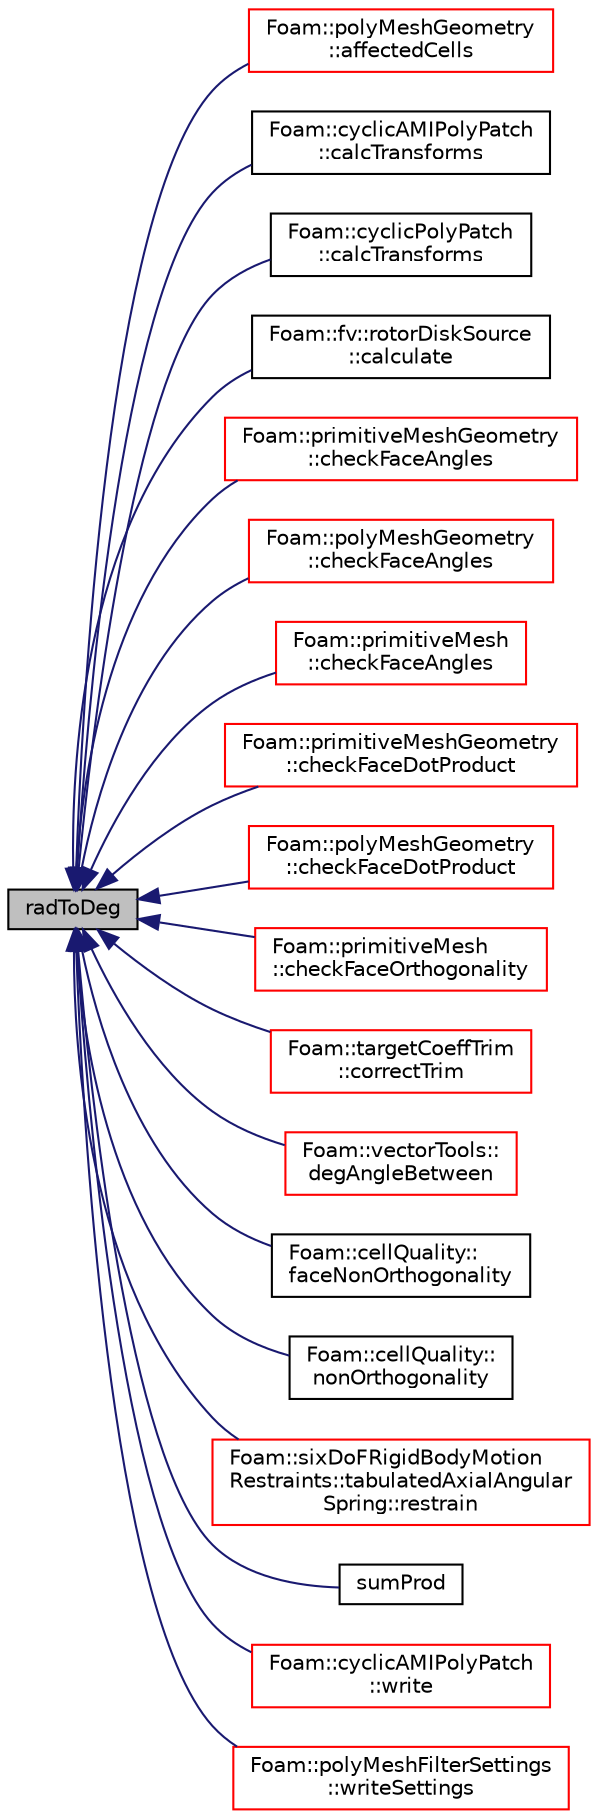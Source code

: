 digraph "radToDeg"
{
  bgcolor="transparent";
  edge [fontname="Helvetica",fontsize="10",labelfontname="Helvetica",labelfontsize="10"];
  node [fontname="Helvetica",fontsize="10",shape=record];
  rankdir="LR";
  Node1 [label="radToDeg",height=0.2,width=0.4,color="black", fillcolor="grey75", style="filled", fontcolor="black"];
  Node1 -> Node2 [dir="back",color="midnightblue",fontsize="10",style="solid",fontname="Helvetica"];
  Node2 [label="Foam::polyMeshGeometry\l::affectedCells",height=0.2,width=0.4,color="red",URL="$a01959.html#af5a651dc1cbf2df9601f576420a0cc3c",tooltip="Helper function: get affected cells from faces. "];
  Node1 -> Node3 [dir="back",color="midnightblue",fontsize="10",style="solid",fontname="Helvetica"];
  Node3 [label="Foam::cyclicAMIPolyPatch\l::calcTransforms",height=0.2,width=0.4,color="black",URL="$a00481.html#afb48497736bbafb1fbb000cd218d1779",tooltip="Recalculate the transformation tensors. "];
  Node1 -> Node4 [dir="back",color="midnightblue",fontsize="10",style="solid",fontname="Helvetica"];
  Node4 [label="Foam::cyclicPolyPatch\l::calcTransforms",height=0.2,width=0.4,color="black",URL="$a00491.html#afb48497736bbafb1fbb000cd218d1779",tooltip="Recalculate the transformation tensors. "];
  Node1 -> Node5 [dir="back",color="midnightblue",fontsize="10",style="solid",fontname="Helvetica"];
  Node5 [label="Foam::fv::rotorDiskSource\l::calculate",height=0.2,width=0.4,color="black",URL="$a02275.html#af1f80de2cfdda8beed20eae7693f3c4e",tooltip="Calculate forces. "];
  Node1 -> Node6 [dir="back",color="midnightblue",fontsize="10",style="solid",fontname="Helvetica"];
  Node6 [label="Foam::primitiveMeshGeometry\l::checkFaceAngles",height=0.2,width=0.4,color="red",URL="$a02009.html#a1e53fa2de621f051c1777b67d71e354c"];
  Node1 -> Node7 [dir="back",color="midnightblue",fontsize="10",style="solid",fontname="Helvetica"];
  Node7 [label="Foam::polyMeshGeometry\l::checkFaceAngles",height=0.2,width=0.4,color="red",URL="$a01959.html#a54a9bc2a85ca197cef7b133c51ec94b4",tooltip="See primitiveMesh. "];
  Node1 -> Node8 [dir="back",color="midnightblue",fontsize="10",style="solid",fontname="Helvetica"];
  Node8 [label="Foam::primitiveMesh\l::checkFaceAngles",height=0.2,width=0.4,color="red",URL="$a02008.html#a0ad74d466968f0e920d9a0d713727e56",tooltip="Check face angles. "];
  Node1 -> Node9 [dir="back",color="midnightblue",fontsize="10",style="solid",fontname="Helvetica"];
  Node9 [label="Foam::primitiveMeshGeometry\l::checkFaceDotProduct",height=0.2,width=0.4,color="red",URL="$a02009.html#abe689b0ea95babc2086677dec53f57f2"];
  Node1 -> Node10 [dir="back",color="midnightblue",fontsize="10",style="solid",fontname="Helvetica"];
  Node10 [label="Foam::polyMeshGeometry\l::checkFaceDotProduct",height=0.2,width=0.4,color="red",URL="$a01959.html#a5014e575335db939bc66eb2fe32ac48f",tooltip="See primitiveMesh. "];
  Node1 -> Node11 [dir="back",color="midnightblue",fontsize="10",style="solid",fontname="Helvetica"];
  Node11 [label="Foam::primitiveMesh\l::checkFaceOrthogonality",height=0.2,width=0.4,color="red",URL="$a02008.html#a53c93950456aabcf95d28e5892635876",tooltip="Check for non-orthogonality. "];
  Node1 -> Node12 [dir="back",color="midnightblue",fontsize="10",style="solid",fontname="Helvetica"];
  Node12 [label="Foam::targetCoeffTrim\l::correctTrim",height=0.2,width=0.4,color="red",URL="$a02634.html#ad37d5953b0d045bbcea4770e36fa384e",tooltip="Correct the model. "];
  Node1 -> Node13 [dir="back",color="midnightblue",fontsize="10",style="solid",fontname="Helvetica"];
  Node13 [label="Foam::vectorTools::\ldegAngleBetween",height=0.2,width=0.4,color="red",URL="$a11071.html#ab61850ec0c8c961db8657838aac07d2d",tooltip="Calculate angle between a and b in degrees. "];
  Node1 -> Node14 [dir="back",color="midnightblue",fontsize="10",style="solid",fontname="Helvetica"];
  Node14 [label="Foam::cellQuality::\lfaceNonOrthogonality",height=0.2,width=0.4,color="black",URL="$a00222.html#a21a608cd486c7e3bc5af038c6c177460",tooltip="Return face non-orthogonality. "];
  Node1 -> Node15 [dir="back",color="midnightblue",fontsize="10",style="solid",fontname="Helvetica"];
  Node15 [label="Foam::cellQuality::\lnonOrthogonality",height=0.2,width=0.4,color="black",URL="$a00222.html#a2aa3f51b03e59419499f9a21215b2a8f",tooltip="Return cell non-orthogonality. "];
  Node1 -> Node16 [dir="back",color="midnightblue",fontsize="10",style="solid",fontname="Helvetica"];
  Node16 [label="Foam::sixDoFRigidBodyMotion\lRestraints::tabulatedAxialAngular\lSpring::restrain",height=0.2,width=0.4,color="red",URL="$a02631.html#a7fa713dfa7e7b8124d760266460acb1a",tooltip="Calculate the restraint position, force and moment. "];
  Node1 -> Node17 [dir="back",color="midnightblue",fontsize="10",style="solid",fontname="Helvetica"];
  Node17 [label="sumProd",height=0.2,width=0.4,color="black",URL="$a10974.html#a5b480f6156c25bef4de87d86094e87ea"];
  Node1 -> Node18 [dir="back",color="midnightblue",fontsize="10",style="solid",fontname="Helvetica"];
  Node18 [label="Foam::cyclicAMIPolyPatch\l::write",height=0.2,width=0.4,color="red",URL="$a00481.html#a0941061ad5a26be83b4107d05750ace6",tooltip="Write the polyPatch data as a dictionary. "];
  Node1 -> Node19 [dir="back",color="midnightblue",fontsize="10",style="solid",fontname="Helvetica"];
  Node19 [label="Foam::polyMeshFilterSettings\l::writeSettings",height=0.2,width=0.4,color="red",URL="$a01958.html#abe3c585a1ab081cb386fb7c90e2bdb8c",tooltip="Write the settings to a stream. "];
}
